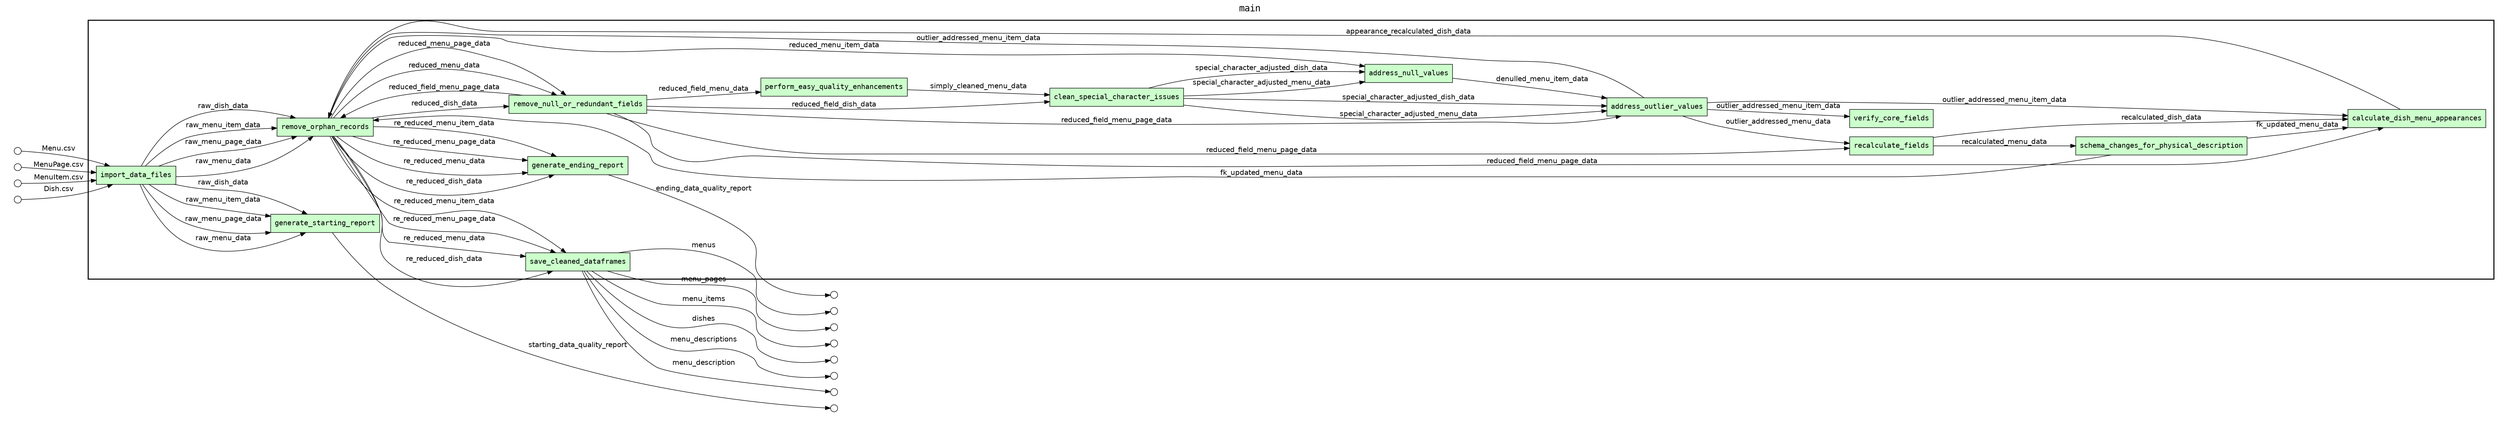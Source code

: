 digraph Workflow {
rankdir=LR
fontname=Courier; fontsize=18; labelloc=t
label=main
subgraph cluster_workflow_box_outer { label=""; color=black; penwidth=2
subgraph cluster_workflow_box_inner { label=""; color=white
node[shape=box style=filled fillcolor="#CCFFCC" peripheries=1 fontname=Courier]
import_data_files
generate_starting_report
remove_orphan_records
remove_null_or_redundant_fields
perform_easy_quality_enhancements
clean_special_character_issues
address_null_values
address_outlier_values
recalculate_fields
verify_core_fields
schema_changes_for_physical_description
calculate_dish_menu_appearances
generate_ending_report
save_cleaned_dataframes
edge[fontname=Helvetica]
import_data_files -> generate_starting_report [label=raw_menu_data]
import_data_files -> remove_orphan_records [label=raw_menu_data]
import_data_files -> generate_starting_report [label=raw_menu_page_data]
import_data_files -> remove_orphan_records [label=raw_menu_page_data]
import_data_files -> generate_starting_report [label=raw_menu_item_data]
import_data_files -> remove_orphan_records [label=raw_menu_item_data]
import_data_files -> generate_starting_report [label=raw_dish_data]
import_data_files -> remove_orphan_records [label=raw_dish_data]
remove_orphan_records -> remove_null_or_redundant_fields [label=reduced_menu_data]
remove_orphan_records -> remove_null_or_redundant_fields [label=reduced_menu_page_data]
remove_orphan_records -> remove_null_or_redundant_fields [label=reduced_dish_data]
remove_null_or_redundant_fields -> perform_easy_quality_enhancements [label=reduced_field_menu_data]
perform_easy_quality_enhancements -> clean_special_character_issues [label=simply_cleaned_menu_data]
remove_null_or_redundant_fields -> clean_special_character_issues [label=reduced_field_dish_data]
clean_special_character_issues -> address_null_values [label=special_character_adjusted_menu_data]
clean_special_character_issues -> address_outlier_values [label=special_character_adjusted_menu_data]
remove_orphan_records -> address_null_values [label=reduced_menu_item_data]
clean_special_character_issues -> address_null_values [label=special_character_adjusted_dish_data]
clean_special_character_issues -> address_outlier_values [label=special_character_adjusted_dish_data]
remove_null_or_redundant_fields -> address_outlier_values [label=reduced_field_menu_page_data]
remove_null_or_redundant_fields -> recalculate_fields [label=reduced_field_menu_page_data]
remove_null_or_redundant_fields -> calculate_dish_menu_appearances [label=reduced_field_menu_page_data]
remove_null_or_redundant_fields -> remove_orphan_records [label=reduced_field_menu_page_data]
address_null_values -> address_outlier_values [label=denulled_menu_item_data]
address_outlier_values -> recalculate_fields [label=outlier_addressed_menu_data]
address_outlier_values -> verify_core_fields [label=outlier_addressed_menu_item_data]
address_outlier_values -> calculate_dish_menu_appearances [label=outlier_addressed_menu_item_data]
address_outlier_values -> remove_orphan_records [label=outlier_addressed_menu_item_data]
recalculate_fields -> schema_changes_for_physical_description [label=recalculated_menu_data]
schema_changes_for_physical_description -> calculate_dish_menu_appearances [label=fk_updated_menu_data]
schema_changes_for_physical_description -> remove_orphan_records [label=fk_updated_menu_data]
recalculate_fields -> calculate_dish_menu_appearances [label=recalculated_dish_data]
calculate_dish_menu_appearances -> remove_orphan_records [label=appearance_recalculated_dish_data]
remove_orphan_records -> generate_ending_report [label=re_reduced_menu_data]
remove_orphan_records -> save_cleaned_dataframes [label=re_reduced_menu_data]
remove_orphan_records -> generate_ending_report [label=re_reduced_menu_page_data]
remove_orphan_records -> save_cleaned_dataframes [label=re_reduced_menu_page_data]
remove_orphan_records -> generate_ending_report [label=re_reduced_menu_item_data]
remove_orphan_records -> save_cleaned_dataframes [label=re_reduced_menu_item_data]
remove_orphan_records -> generate_ending_report [label=re_reduced_dish_data]
remove_orphan_records -> save_cleaned_dataframes [label=re_reduced_dish_data]
}}
subgraph cluster_input_ports_group_outer { label=""; color=white
subgraph cluster_input_ports_group_inner { label=""; color=white
node[shape=circle style=filled fillcolor="#FFFFFF" peripheries=1 fontname=Courier width=0.2]
"Menu.csv_input_port" [label=""]
"MenuPage.csv_input_port" [label=""]
"MenuItem.csv_input_port" [label=""]
"Dish.csv_input_port" [label=""]
}}
subgraph cluster_output_ports_group_outer { label=""; color=white
subgraph cluster_output_ports_group_inner { label=""; color=white
node[shape=circle style=filled fillcolor="#FFFFFF" peripheries=1 fontname=Courier width=0.2]
menus_output_port [label=""]
menu_pages_output_port [label=""]
menu_items_output_port [label=""]
dishes_output_port [label=""]
menu_descriptions_output_port [label=""]
menu_description_output_port [label=""]
starting_data_quality_report_output_port [label=""]
ending_data_quality_report_output_port [label=""]
}}
edge[fontname=Helvetica]
"Menu.csv_input_port" -> import_data_files [label="Menu.csv"]
"MenuPage.csv_input_port" -> import_data_files [label="MenuPage.csv"]
"MenuItem.csv_input_port" -> import_data_files [label="MenuItem.csv"]
"Dish.csv_input_port" -> import_data_files [label="Dish.csv"]
edge[fontname=Helvetica]
save_cleaned_dataframes -> menus_output_port [label=menus]
save_cleaned_dataframes -> menu_pages_output_port [label=menu_pages]
save_cleaned_dataframes -> menu_items_output_port [label=menu_items]
save_cleaned_dataframes -> dishes_output_port [label=dishes]
save_cleaned_dataframes -> menu_descriptions_output_port [label=menu_descriptions]
save_cleaned_dataframes -> menu_description_output_port [label=menu_description]
generate_starting_report -> starting_data_quality_report_output_port [label=starting_data_quality_report]
generate_ending_report -> ending_data_quality_report_output_port [label=ending_data_quality_report]
}
